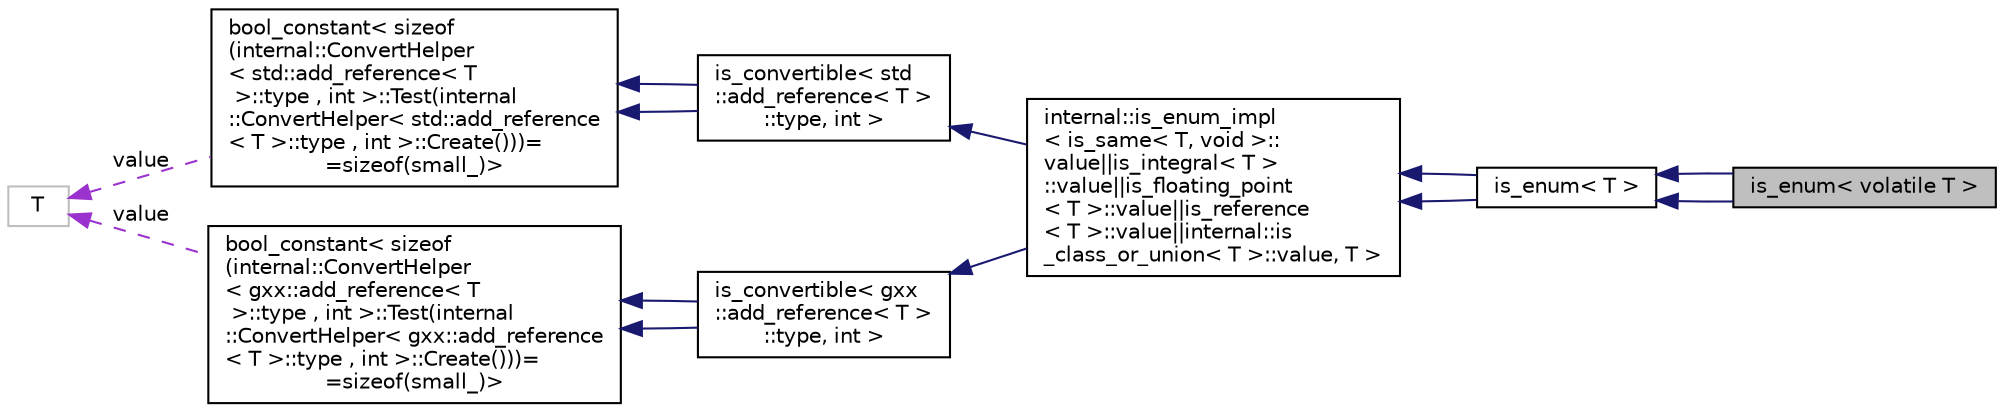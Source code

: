 digraph "is_enum&lt; volatile T &gt;"
{
  edge [fontname="Helvetica",fontsize="10",labelfontname="Helvetica",labelfontsize="10"];
  node [fontname="Helvetica",fontsize="10",shape=record];
  rankdir="LR";
  Node1 [label="is_enum\< volatile T \>",height=0.2,width=0.4,color="black", fillcolor="grey75", style="filled", fontcolor="black"];
  Node2 -> Node1 [dir="back",color="midnightblue",fontsize="10",style="solid",fontname="Helvetica"];
  Node2 [label="is_enum\< T \>",height=0.2,width=0.4,color="black", fillcolor="white", style="filled",URL="$structis__enum.html"];
  Node3 -> Node2 [dir="back",color="midnightblue",fontsize="10",style="solid",fontname="Helvetica"];
  Node3 [label="internal::is_enum_impl\l\< is_same\< T, void \>::\lvalue\|\|is_integral\< T \>\l::value\|\|is_floating_point\l\< T \>::value\|\|is_reference\l\< T \>::value\|\|internal::is\l_class_or_union\< T \>::value, T \>",height=0.2,width=0.4,color="black", fillcolor="white", style="filled",URL="$structinternal_1_1is__enum__impl.html"];
  Node4 -> Node3 [dir="back",color="midnightblue",fontsize="10",style="solid",fontname="Helvetica"];
  Node4 [label="is_convertible\< std\l::add_reference\< T \>\l::type, int \>",height=0.2,width=0.4,color="black", fillcolor="white", style="filled",URL="$structis__convertible.html"];
  Node5 -> Node4 [dir="back",color="midnightblue",fontsize="10",style="solid",fontname="Helvetica"];
  Node5 [label="bool_constant\< sizeof\l(internal::ConvertHelper\l\< std::add_reference\< T\l \>::type , int  \>::Test(internal\l::ConvertHelper\< std::add_reference\l\< T \>::type , int  \>::Create()))=\l=sizeof(small_)\>",height=0.2,width=0.4,color="black", fillcolor="white", style="filled",URL="$structintegral__constant.html"];
  Node6 -> Node5 [dir="back",color="darkorchid3",fontsize="10",style="dashed",label=" value" ,fontname="Helvetica"];
  Node6 [label="T",height=0.2,width=0.4,color="grey75", fillcolor="white", style="filled"];
  Node5 -> Node4 [dir="back",color="midnightblue",fontsize="10",style="solid",fontname="Helvetica"];
  Node7 -> Node3 [dir="back",color="midnightblue",fontsize="10",style="solid",fontname="Helvetica"];
  Node7 [label="is_convertible\< gxx\l::add_reference\< T \>\l::type, int \>",height=0.2,width=0.4,color="black", fillcolor="white", style="filled",URL="$structis__convertible.html"];
  Node8 -> Node7 [dir="back",color="midnightblue",fontsize="10",style="solid",fontname="Helvetica"];
  Node8 [label="bool_constant\< sizeof\l(internal::ConvertHelper\l\< gxx::add_reference\< T\l \>::type , int  \>::Test(internal\l::ConvertHelper\< gxx::add_reference\l\< T \>::type , int  \>::Create()))=\l=sizeof(small_)\>",height=0.2,width=0.4,color="black", fillcolor="white", style="filled",URL="$structintegral__constant.html"];
  Node6 -> Node8 [dir="back",color="darkorchid3",fontsize="10",style="dashed",label=" value" ,fontname="Helvetica"];
  Node8 -> Node7 [dir="back",color="midnightblue",fontsize="10",style="solid",fontname="Helvetica"];
  Node3 -> Node2 [dir="back",color="midnightblue",fontsize="10",style="solid",fontname="Helvetica"];
  Node2 -> Node1 [dir="back",color="midnightblue",fontsize="10",style="solid",fontname="Helvetica"];
}
